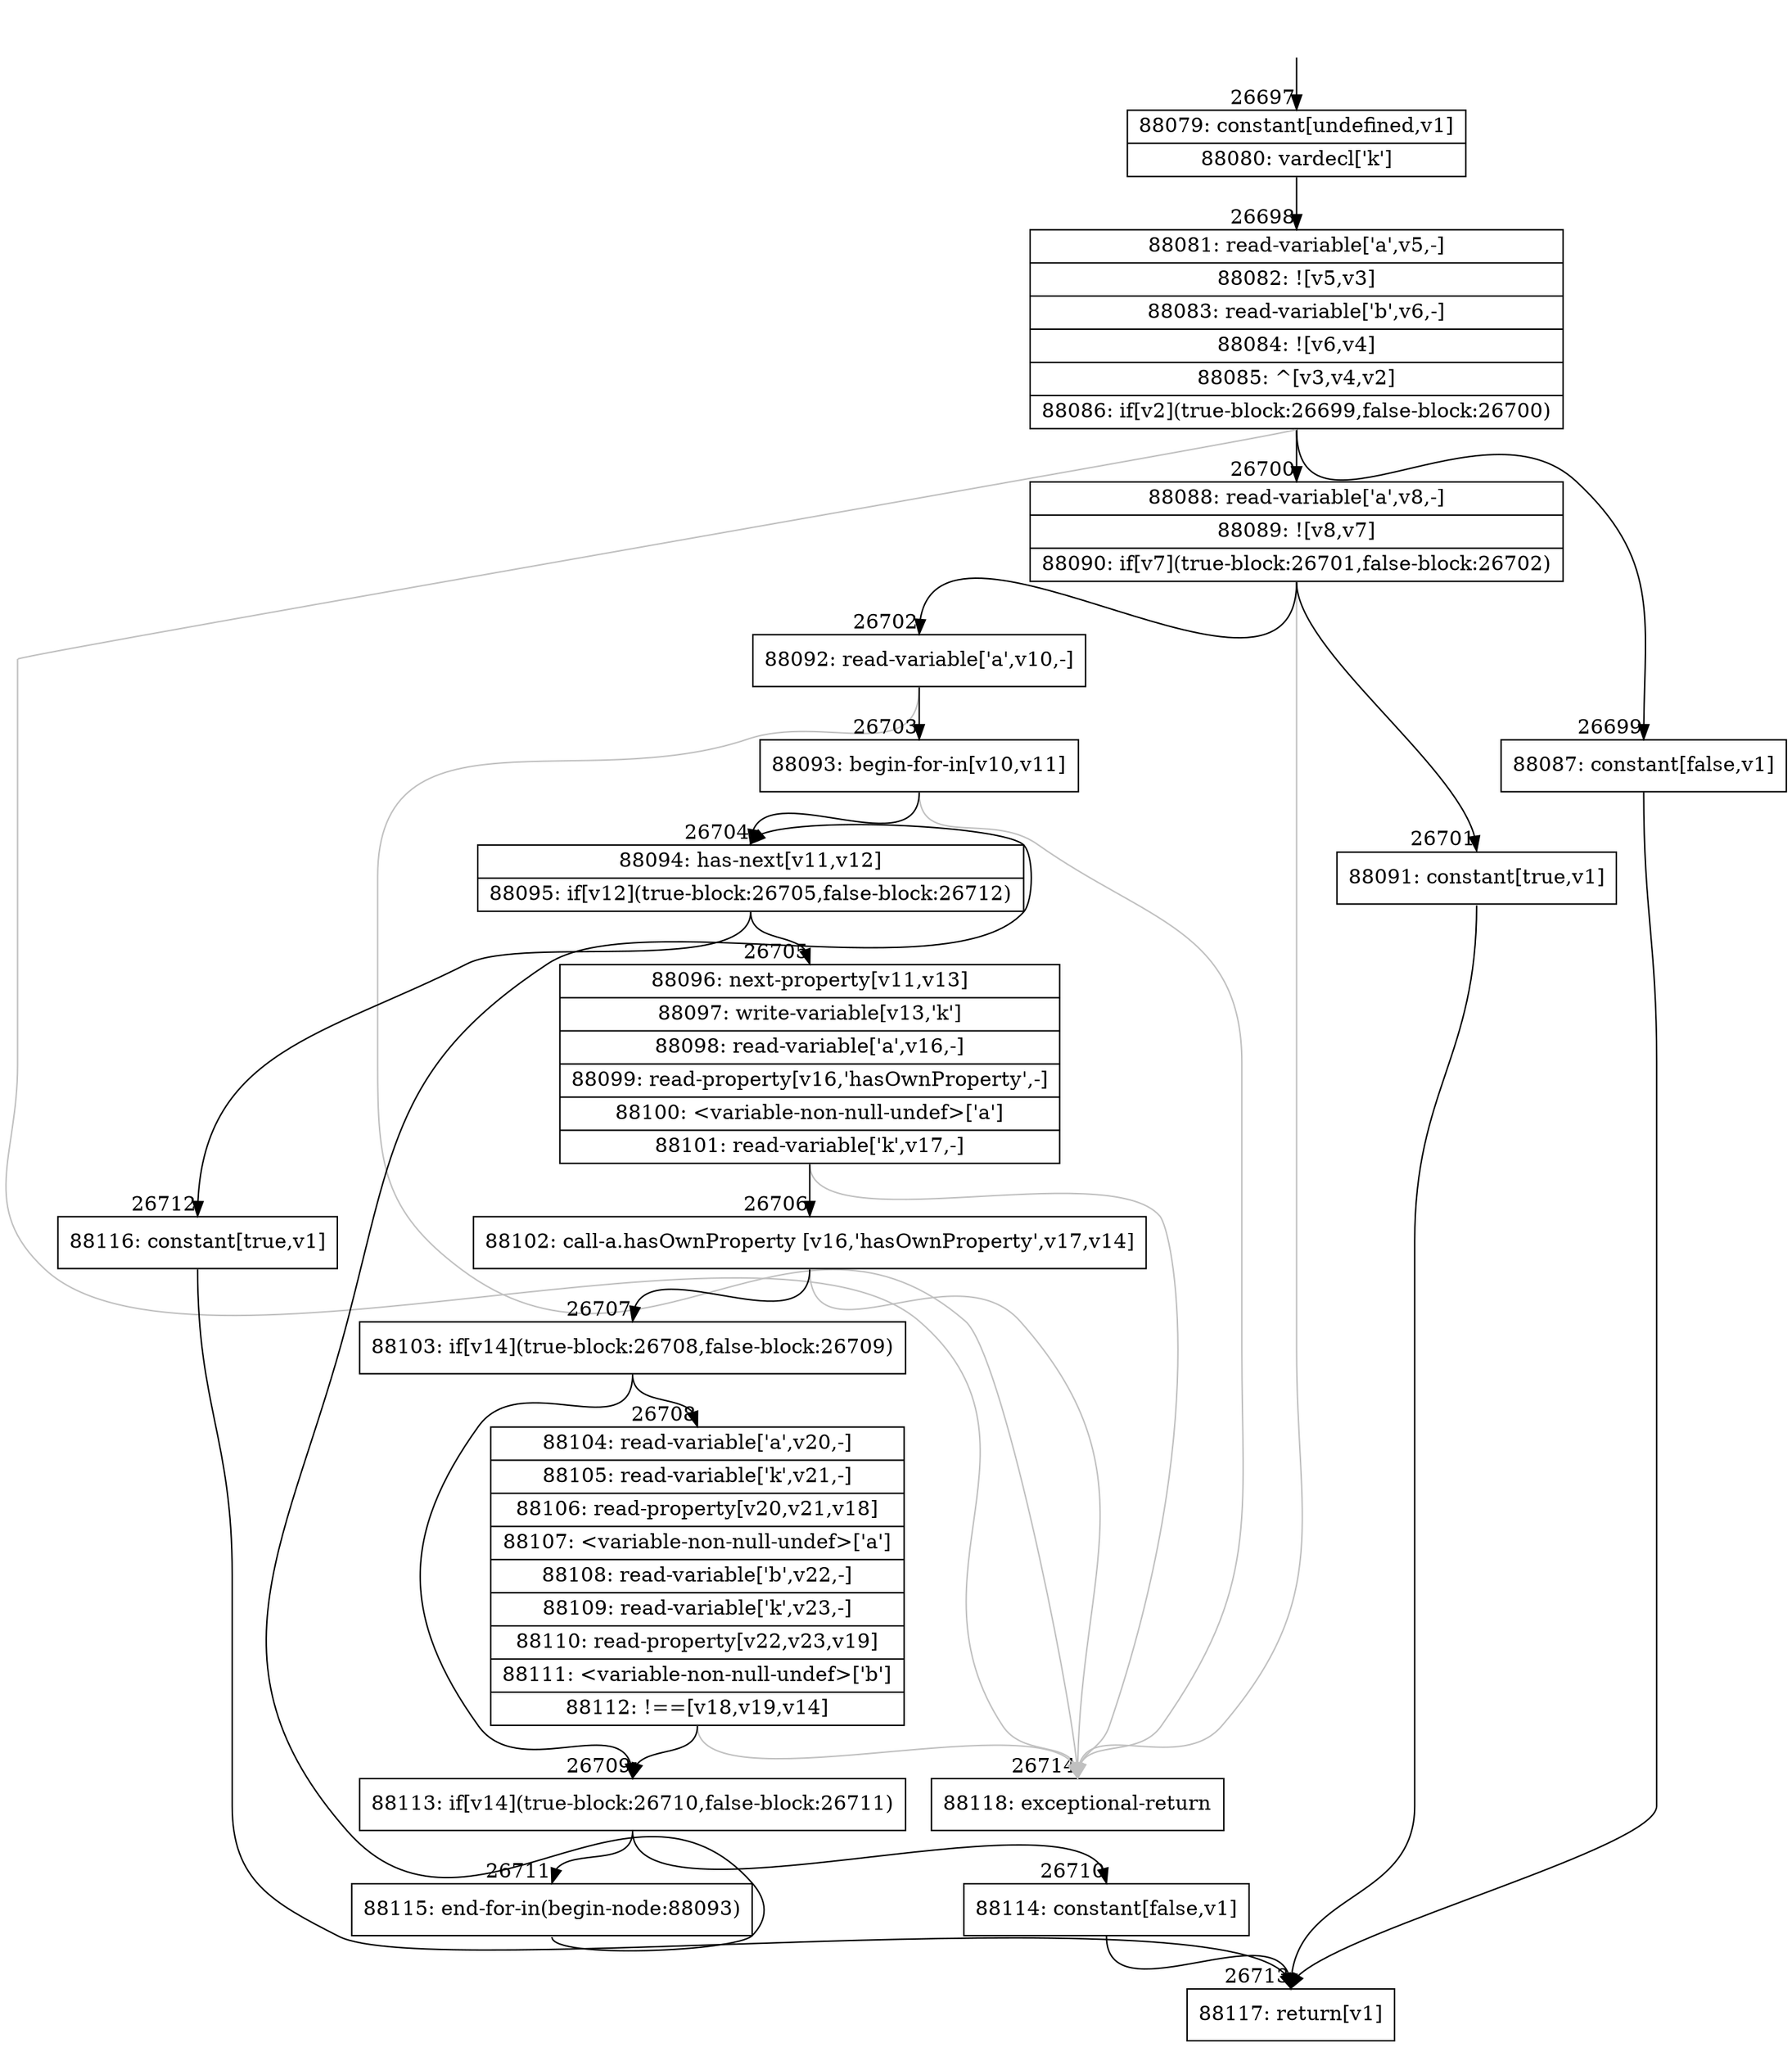 digraph {
rankdir="TD"
BB_entry2338[shape=none,label=""];
BB_entry2338 -> BB26697 [tailport=s, headport=n, headlabel="    26697"]
BB26697 [shape=record label="{88079: constant[undefined,v1]|88080: vardecl['k']}" ] 
BB26697 -> BB26698 [tailport=s, headport=n, headlabel="      26698"]
BB26698 [shape=record label="{88081: read-variable['a',v5,-]|88082: ![v5,v3]|88083: read-variable['b',v6,-]|88084: ![v6,v4]|88085: ^[v3,v4,v2]|88086: if[v2](true-block:26699,false-block:26700)}" ] 
BB26698 -> BB26699 [tailport=s, headport=n, headlabel="      26699"]
BB26698 -> BB26700 [tailport=s, headport=n, headlabel="      26700"]
BB26698 -> BB26714 [tailport=s, headport=n, color=gray, headlabel="      26714"]
BB26699 [shape=record label="{88087: constant[false,v1]}" ] 
BB26699 -> BB26713 [tailport=s, headport=n, headlabel="      26713"]
BB26700 [shape=record label="{88088: read-variable['a',v8,-]|88089: ![v8,v7]|88090: if[v7](true-block:26701,false-block:26702)}" ] 
BB26700 -> BB26701 [tailport=s, headport=n, headlabel="      26701"]
BB26700 -> BB26702 [tailport=s, headport=n, headlabel="      26702"]
BB26700 -> BB26714 [tailport=s, headport=n, color=gray]
BB26701 [shape=record label="{88091: constant[true,v1]}" ] 
BB26701 -> BB26713 [tailport=s, headport=n]
BB26702 [shape=record label="{88092: read-variable['a',v10,-]}" ] 
BB26702 -> BB26703 [tailport=s, headport=n, headlabel="      26703"]
BB26702 -> BB26714 [tailport=s, headport=n, color=gray]
BB26703 [shape=record label="{88093: begin-for-in[v10,v11]}" ] 
BB26703 -> BB26704 [tailport=s, headport=n, headlabel="      26704"]
BB26703 -> BB26714 [tailport=s, headport=n, color=gray]
BB26704 [shape=record label="{88094: has-next[v11,v12]|88095: if[v12](true-block:26705,false-block:26712)}" ] 
BB26704 -> BB26705 [tailport=s, headport=n, headlabel="      26705"]
BB26704 -> BB26712 [tailport=s, headport=n, headlabel="      26712"]
BB26705 [shape=record label="{88096: next-property[v11,v13]|88097: write-variable[v13,'k']|88098: read-variable['a',v16,-]|88099: read-property[v16,'hasOwnProperty',-]|88100: \<variable-non-null-undef\>['a']|88101: read-variable['k',v17,-]}" ] 
BB26705 -> BB26706 [tailport=s, headport=n, headlabel="      26706"]
BB26705 -> BB26714 [tailport=s, headport=n, color=gray]
BB26706 [shape=record label="{88102: call-a.hasOwnProperty [v16,'hasOwnProperty',v17,v14]}" ] 
BB26706 -> BB26707 [tailport=s, headport=n, headlabel="      26707"]
BB26706 -> BB26714 [tailport=s, headport=n, color=gray]
BB26707 [shape=record label="{88103: if[v14](true-block:26708,false-block:26709)}" ] 
BB26707 -> BB26709 [tailport=s, headport=n, headlabel="      26709"]
BB26707 -> BB26708 [tailport=s, headport=n, headlabel="      26708"]
BB26708 [shape=record label="{88104: read-variable['a',v20,-]|88105: read-variable['k',v21,-]|88106: read-property[v20,v21,v18]|88107: \<variable-non-null-undef\>['a']|88108: read-variable['b',v22,-]|88109: read-variable['k',v23,-]|88110: read-property[v22,v23,v19]|88111: \<variable-non-null-undef\>['b']|88112: !==[v18,v19,v14]}" ] 
BB26708 -> BB26709 [tailport=s, headport=n]
BB26708 -> BB26714 [tailport=s, headport=n, color=gray]
BB26709 [shape=record label="{88113: if[v14](true-block:26710,false-block:26711)}" ] 
BB26709 -> BB26710 [tailport=s, headport=n, headlabel="      26710"]
BB26709 -> BB26711 [tailport=s, headport=n, headlabel="      26711"]
BB26710 [shape=record label="{88114: constant[false,v1]}" ] 
BB26710 -> BB26713 [tailport=s, headport=n]
BB26711 [shape=record label="{88115: end-for-in(begin-node:88093)}" ] 
BB26711 -> BB26704 [tailport=s, headport=n]
BB26712 [shape=record label="{88116: constant[true,v1]}" ] 
BB26712 -> BB26713 [tailport=s, headport=n]
BB26713 [shape=record label="{88117: return[v1]}" ] 
BB26714 [shape=record label="{88118: exceptional-return}" ] 
//#$~ 48315
}

